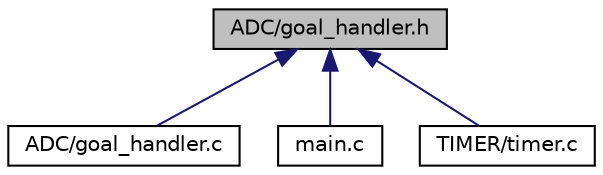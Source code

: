 digraph "ADC/goal_handler.h"
{
 // LATEX_PDF_SIZE
  edge [fontname="Helvetica",fontsize="10",labelfontname="Helvetica",labelfontsize="10"];
  node [fontname="Helvetica",fontsize="10",shape=record];
  Node1 [label="ADC/goal_handler.h",height=0.2,width=0.4,color="black", fillcolor="grey75", style="filled", fontcolor="black",tooltip="Driver for keeping account of Goals, it read the IR sensor value. Depends on the ADC."];
  Node1 -> Node2 [dir="back",color="midnightblue",fontsize="10",style="solid",fontname="Helvetica"];
  Node2 [label="ADC/goal_handler.c",height=0.2,width=0.4,color="black", fillcolor="white", style="filled",URL="$goal__handler_8c_source.html",tooltip=" "];
  Node1 -> Node3 [dir="back",color="midnightblue",fontsize="10",style="solid",fontname="Helvetica"];
  Node3 [label="main.c",height=0.2,width=0.4,color="black", fillcolor="white", style="filled",URL="$main_8c.html",tooltip="The main application of the ATSAME3X8E for this project."];
  Node1 -> Node4 [dir="back",color="midnightblue",fontsize="10",style="solid",fontname="Helvetica"];
  Node4 [label="TIMER/timer.c",height=0.2,width=0.4,color="black", fillcolor="white", style="filled",URL="$timer_8c_source.html",tooltip=" "];
}
